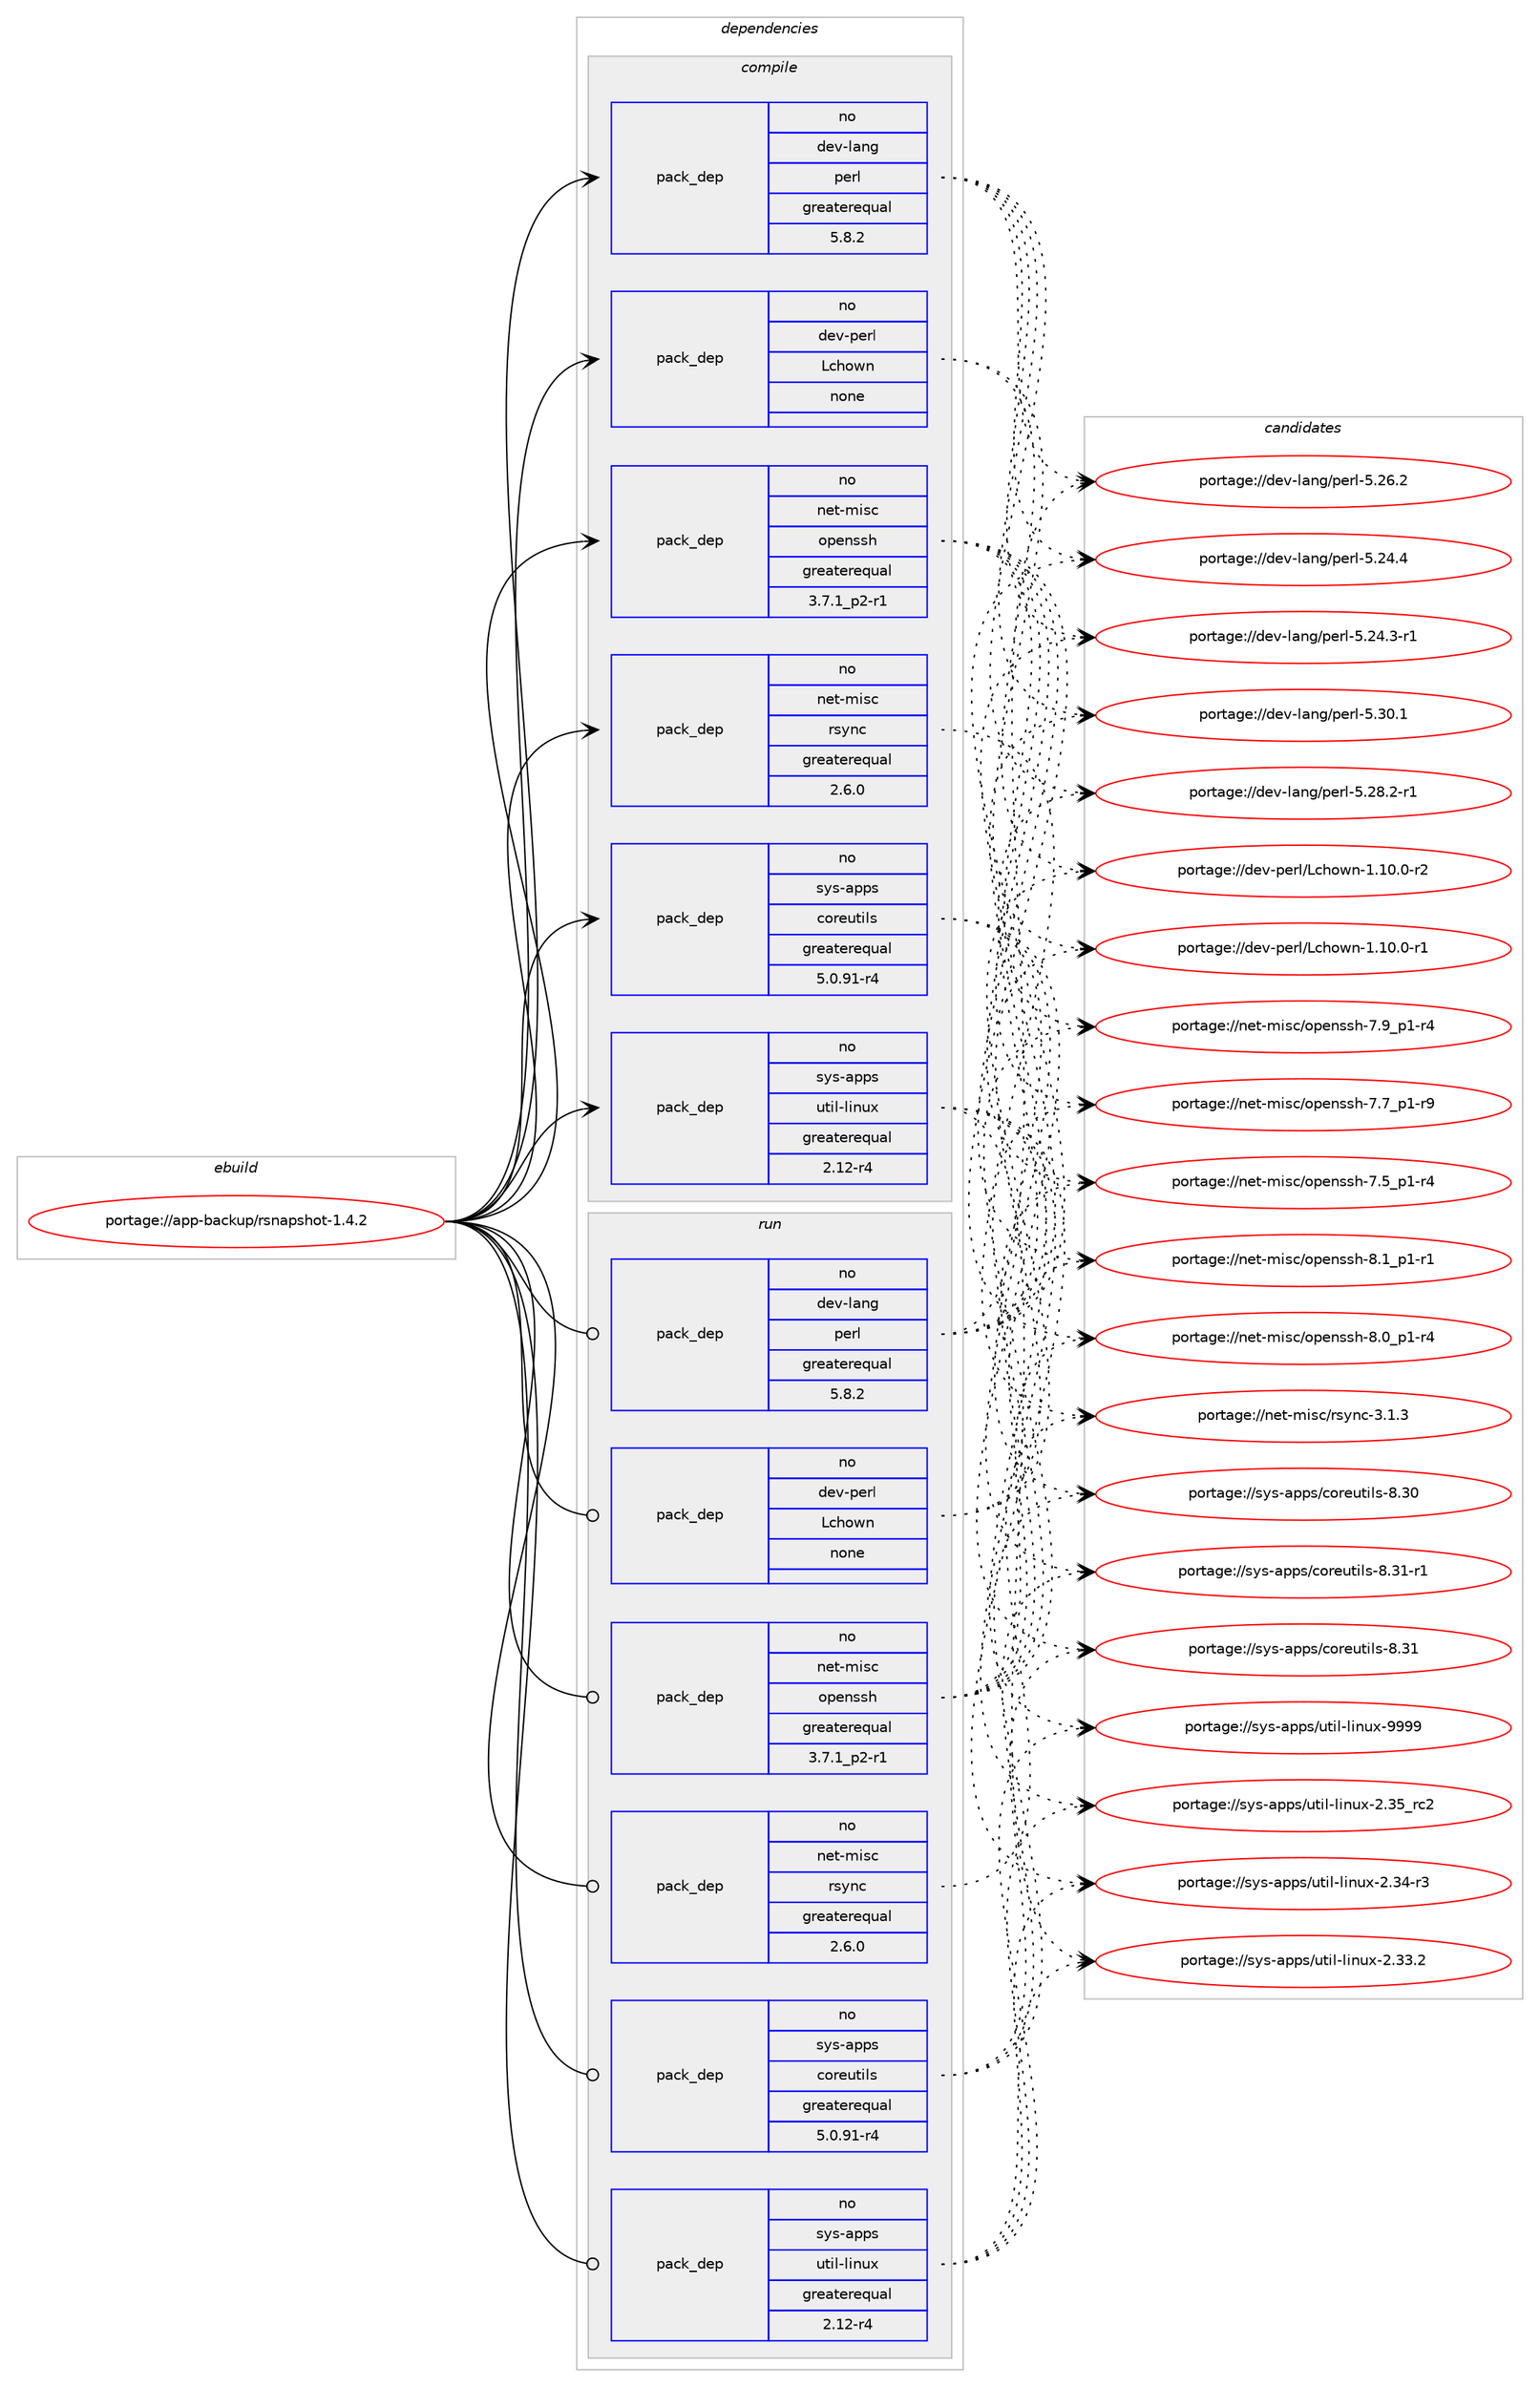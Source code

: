 digraph prolog {

# *************
# Graph options
# *************

newrank=true;
concentrate=true;
compound=true;
graph [rankdir=LR,fontname=Helvetica,fontsize=10,ranksep=1.5];#, ranksep=2.5, nodesep=0.2];
edge  [arrowhead=vee];
node  [fontname=Helvetica,fontsize=10];

# **********
# The ebuild
# **********

subgraph cluster_leftcol {
color=gray;
rank=same;
label=<<i>ebuild</i>>;
id [label="portage://app-backup/rsnapshot-1.4.2", color=red, width=4, href="../app-backup/rsnapshot-1.4.2.svg"];
}

# ****************
# The dependencies
# ****************

subgraph cluster_midcol {
color=gray;
label=<<i>dependencies</i>>;
subgraph cluster_compile {
fillcolor="#eeeeee";
style=filled;
label=<<i>compile</i>>;
subgraph pack484711 {
dependency645304 [label=<<TABLE BORDER="0" CELLBORDER="1" CELLSPACING="0" CELLPADDING="4" WIDTH="220"><TR><TD ROWSPAN="6" CELLPADDING="30">pack_dep</TD></TR><TR><TD WIDTH="110">no</TD></TR><TR><TD>dev-lang</TD></TR><TR><TD>perl</TD></TR><TR><TD>greaterequal</TD></TR><TR><TD>5.8.2</TD></TR></TABLE>>, shape=none, color=blue];
}
id:e -> dependency645304:w [weight=20,style="solid",arrowhead="vee"];
subgraph pack484712 {
dependency645305 [label=<<TABLE BORDER="0" CELLBORDER="1" CELLSPACING="0" CELLPADDING="4" WIDTH="220"><TR><TD ROWSPAN="6" CELLPADDING="30">pack_dep</TD></TR><TR><TD WIDTH="110">no</TD></TR><TR><TD>dev-perl</TD></TR><TR><TD>Lchown</TD></TR><TR><TD>none</TD></TR><TR><TD></TD></TR></TABLE>>, shape=none, color=blue];
}
id:e -> dependency645305:w [weight=20,style="solid",arrowhead="vee"];
subgraph pack484713 {
dependency645306 [label=<<TABLE BORDER="0" CELLBORDER="1" CELLSPACING="0" CELLPADDING="4" WIDTH="220"><TR><TD ROWSPAN="6" CELLPADDING="30">pack_dep</TD></TR><TR><TD WIDTH="110">no</TD></TR><TR><TD>net-misc</TD></TR><TR><TD>openssh</TD></TR><TR><TD>greaterequal</TD></TR><TR><TD>3.7.1_p2-r1</TD></TR></TABLE>>, shape=none, color=blue];
}
id:e -> dependency645306:w [weight=20,style="solid",arrowhead="vee"];
subgraph pack484714 {
dependency645307 [label=<<TABLE BORDER="0" CELLBORDER="1" CELLSPACING="0" CELLPADDING="4" WIDTH="220"><TR><TD ROWSPAN="6" CELLPADDING="30">pack_dep</TD></TR><TR><TD WIDTH="110">no</TD></TR><TR><TD>net-misc</TD></TR><TR><TD>rsync</TD></TR><TR><TD>greaterequal</TD></TR><TR><TD>2.6.0</TD></TR></TABLE>>, shape=none, color=blue];
}
id:e -> dependency645307:w [weight=20,style="solid",arrowhead="vee"];
subgraph pack484715 {
dependency645308 [label=<<TABLE BORDER="0" CELLBORDER="1" CELLSPACING="0" CELLPADDING="4" WIDTH="220"><TR><TD ROWSPAN="6" CELLPADDING="30">pack_dep</TD></TR><TR><TD WIDTH="110">no</TD></TR><TR><TD>sys-apps</TD></TR><TR><TD>coreutils</TD></TR><TR><TD>greaterequal</TD></TR><TR><TD>5.0.91-r4</TD></TR></TABLE>>, shape=none, color=blue];
}
id:e -> dependency645308:w [weight=20,style="solid",arrowhead="vee"];
subgraph pack484716 {
dependency645309 [label=<<TABLE BORDER="0" CELLBORDER="1" CELLSPACING="0" CELLPADDING="4" WIDTH="220"><TR><TD ROWSPAN="6" CELLPADDING="30">pack_dep</TD></TR><TR><TD WIDTH="110">no</TD></TR><TR><TD>sys-apps</TD></TR><TR><TD>util-linux</TD></TR><TR><TD>greaterequal</TD></TR><TR><TD>2.12-r4</TD></TR></TABLE>>, shape=none, color=blue];
}
id:e -> dependency645309:w [weight=20,style="solid",arrowhead="vee"];
}
subgraph cluster_compileandrun {
fillcolor="#eeeeee";
style=filled;
label=<<i>compile and run</i>>;
}
subgraph cluster_run {
fillcolor="#eeeeee";
style=filled;
label=<<i>run</i>>;
subgraph pack484717 {
dependency645310 [label=<<TABLE BORDER="0" CELLBORDER="1" CELLSPACING="0" CELLPADDING="4" WIDTH="220"><TR><TD ROWSPAN="6" CELLPADDING="30">pack_dep</TD></TR><TR><TD WIDTH="110">no</TD></TR><TR><TD>dev-lang</TD></TR><TR><TD>perl</TD></TR><TR><TD>greaterequal</TD></TR><TR><TD>5.8.2</TD></TR></TABLE>>, shape=none, color=blue];
}
id:e -> dependency645310:w [weight=20,style="solid",arrowhead="odot"];
subgraph pack484718 {
dependency645311 [label=<<TABLE BORDER="0" CELLBORDER="1" CELLSPACING="0" CELLPADDING="4" WIDTH="220"><TR><TD ROWSPAN="6" CELLPADDING="30">pack_dep</TD></TR><TR><TD WIDTH="110">no</TD></TR><TR><TD>dev-perl</TD></TR><TR><TD>Lchown</TD></TR><TR><TD>none</TD></TR><TR><TD></TD></TR></TABLE>>, shape=none, color=blue];
}
id:e -> dependency645311:w [weight=20,style="solid",arrowhead="odot"];
subgraph pack484719 {
dependency645312 [label=<<TABLE BORDER="0" CELLBORDER="1" CELLSPACING="0" CELLPADDING="4" WIDTH="220"><TR><TD ROWSPAN="6" CELLPADDING="30">pack_dep</TD></TR><TR><TD WIDTH="110">no</TD></TR><TR><TD>net-misc</TD></TR><TR><TD>openssh</TD></TR><TR><TD>greaterequal</TD></TR><TR><TD>3.7.1_p2-r1</TD></TR></TABLE>>, shape=none, color=blue];
}
id:e -> dependency645312:w [weight=20,style="solid",arrowhead="odot"];
subgraph pack484720 {
dependency645313 [label=<<TABLE BORDER="0" CELLBORDER="1" CELLSPACING="0" CELLPADDING="4" WIDTH="220"><TR><TD ROWSPAN="6" CELLPADDING="30">pack_dep</TD></TR><TR><TD WIDTH="110">no</TD></TR><TR><TD>net-misc</TD></TR><TR><TD>rsync</TD></TR><TR><TD>greaterequal</TD></TR><TR><TD>2.6.0</TD></TR></TABLE>>, shape=none, color=blue];
}
id:e -> dependency645313:w [weight=20,style="solid",arrowhead="odot"];
subgraph pack484721 {
dependency645314 [label=<<TABLE BORDER="0" CELLBORDER="1" CELLSPACING="0" CELLPADDING="4" WIDTH="220"><TR><TD ROWSPAN="6" CELLPADDING="30">pack_dep</TD></TR><TR><TD WIDTH="110">no</TD></TR><TR><TD>sys-apps</TD></TR><TR><TD>coreutils</TD></TR><TR><TD>greaterequal</TD></TR><TR><TD>5.0.91-r4</TD></TR></TABLE>>, shape=none, color=blue];
}
id:e -> dependency645314:w [weight=20,style="solid",arrowhead="odot"];
subgraph pack484722 {
dependency645315 [label=<<TABLE BORDER="0" CELLBORDER="1" CELLSPACING="0" CELLPADDING="4" WIDTH="220"><TR><TD ROWSPAN="6" CELLPADDING="30">pack_dep</TD></TR><TR><TD WIDTH="110">no</TD></TR><TR><TD>sys-apps</TD></TR><TR><TD>util-linux</TD></TR><TR><TD>greaterequal</TD></TR><TR><TD>2.12-r4</TD></TR></TABLE>>, shape=none, color=blue];
}
id:e -> dependency645315:w [weight=20,style="solid",arrowhead="odot"];
}
}

# **************
# The candidates
# **************

subgraph cluster_choices {
rank=same;
color=gray;
label=<<i>candidates</i>>;

subgraph choice484711 {
color=black;
nodesep=1;
choice10010111845108971101034711210111410845534651484649 [label="portage://dev-lang/perl-5.30.1", color=red, width=4,href="../dev-lang/perl-5.30.1.svg"];
choice100101118451089711010347112101114108455346505646504511449 [label="portage://dev-lang/perl-5.28.2-r1", color=red, width=4,href="../dev-lang/perl-5.28.2-r1.svg"];
choice10010111845108971101034711210111410845534650544650 [label="portage://dev-lang/perl-5.26.2", color=red, width=4,href="../dev-lang/perl-5.26.2.svg"];
choice10010111845108971101034711210111410845534650524652 [label="portage://dev-lang/perl-5.24.4", color=red, width=4,href="../dev-lang/perl-5.24.4.svg"];
choice100101118451089711010347112101114108455346505246514511449 [label="portage://dev-lang/perl-5.24.3-r1", color=red, width=4,href="../dev-lang/perl-5.24.3-r1.svg"];
dependency645304:e -> choice10010111845108971101034711210111410845534651484649:w [style=dotted,weight="100"];
dependency645304:e -> choice100101118451089711010347112101114108455346505646504511449:w [style=dotted,weight="100"];
dependency645304:e -> choice10010111845108971101034711210111410845534650544650:w [style=dotted,weight="100"];
dependency645304:e -> choice10010111845108971101034711210111410845534650524652:w [style=dotted,weight="100"];
dependency645304:e -> choice100101118451089711010347112101114108455346505246514511449:w [style=dotted,weight="100"];
}
subgraph choice484712 {
color=black;
nodesep=1;
choice10010111845112101114108477699104111119110454946494846484511450 [label="portage://dev-perl/Lchown-1.10.0-r2", color=red, width=4,href="../dev-perl/Lchown-1.10.0-r2.svg"];
choice10010111845112101114108477699104111119110454946494846484511449 [label="portage://dev-perl/Lchown-1.10.0-r1", color=red, width=4,href="../dev-perl/Lchown-1.10.0-r1.svg"];
dependency645305:e -> choice10010111845112101114108477699104111119110454946494846484511450:w [style=dotted,weight="100"];
dependency645305:e -> choice10010111845112101114108477699104111119110454946494846484511449:w [style=dotted,weight="100"];
}
subgraph choice484713 {
color=black;
nodesep=1;
choice1101011164510910511599471111121011101151151044556464995112494511449 [label="portage://net-misc/openssh-8.1_p1-r1", color=red, width=4,href="../net-misc/openssh-8.1_p1-r1.svg"];
choice1101011164510910511599471111121011101151151044556464895112494511452 [label="portage://net-misc/openssh-8.0_p1-r4", color=red, width=4,href="../net-misc/openssh-8.0_p1-r4.svg"];
choice1101011164510910511599471111121011101151151044555465795112494511452 [label="portage://net-misc/openssh-7.9_p1-r4", color=red, width=4,href="../net-misc/openssh-7.9_p1-r4.svg"];
choice1101011164510910511599471111121011101151151044555465595112494511457 [label="portage://net-misc/openssh-7.7_p1-r9", color=red, width=4,href="../net-misc/openssh-7.7_p1-r9.svg"];
choice1101011164510910511599471111121011101151151044555465395112494511452 [label="portage://net-misc/openssh-7.5_p1-r4", color=red, width=4,href="../net-misc/openssh-7.5_p1-r4.svg"];
dependency645306:e -> choice1101011164510910511599471111121011101151151044556464995112494511449:w [style=dotted,weight="100"];
dependency645306:e -> choice1101011164510910511599471111121011101151151044556464895112494511452:w [style=dotted,weight="100"];
dependency645306:e -> choice1101011164510910511599471111121011101151151044555465795112494511452:w [style=dotted,weight="100"];
dependency645306:e -> choice1101011164510910511599471111121011101151151044555465595112494511457:w [style=dotted,weight="100"];
dependency645306:e -> choice1101011164510910511599471111121011101151151044555465395112494511452:w [style=dotted,weight="100"];
}
subgraph choice484714 {
color=black;
nodesep=1;
choice11010111645109105115994711411512111099455146494651 [label="portage://net-misc/rsync-3.1.3", color=red, width=4,href="../net-misc/rsync-3.1.3.svg"];
dependency645307:e -> choice11010111645109105115994711411512111099455146494651:w [style=dotted,weight="100"];
}
subgraph choice484715 {
color=black;
nodesep=1;
choice1151211154597112112115479911111410111711610510811545564651494511449 [label="portage://sys-apps/coreutils-8.31-r1", color=red, width=4,href="../sys-apps/coreutils-8.31-r1.svg"];
choice115121115459711211211547991111141011171161051081154556465149 [label="portage://sys-apps/coreutils-8.31", color=red, width=4,href="../sys-apps/coreutils-8.31.svg"];
choice115121115459711211211547991111141011171161051081154556465148 [label="portage://sys-apps/coreutils-8.30", color=red, width=4,href="../sys-apps/coreutils-8.30.svg"];
dependency645308:e -> choice1151211154597112112115479911111410111711610510811545564651494511449:w [style=dotted,weight="100"];
dependency645308:e -> choice115121115459711211211547991111141011171161051081154556465149:w [style=dotted,weight="100"];
dependency645308:e -> choice115121115459711211211547991111141011171161051081154556465148:w [style=dotted,weight="100"];
}
subgraph choice484716 {
color=black;
nodesep=1;
choice115121115459711211211547117116105108451081051101171204557575757 [label="portage://sys-apps/util-linux-9999", color=red, width=4,href="../sys-apps/util-linux-9999.svg"];
choice115121115459711211211547117116105108451081051101171204550465153951149950 [label="portage://sys-apps/util-linux-2.35_rc2", color=red, width=4,href="../sys-apps/util-linux-2.35_rc2.svg"];
choice1151211154597112112115471171161051084510810511011712045504651524511451 [label="portage://sys-apps/util-linux-2.34-r3", color=red, width=4,href="../sys-apps/util-linux-2.34-r3.svg"];
choice1151211154597112112115471171161051084510810511011712045504651514650 [label="portage://sys-apps/util-linux-2.33.2", color=red, width=4,href="../sys-apps/util-linux-2.33.2.svg"];
dependency645309:e -> choice115121115459711211211547117116105108451081051101171204557575757:w [style=dotted,weight="100"];
dependency645309:e -> choice115121115459711211211547117116105108451081051101171204550465153951149950:w [style=dotted,weight="100"];
dependency645309:e -> choice1151211154597112112115471171161051084510810511011712045504651524511451:w [style=dotted,weight="100"];
dependency645309:e -> choice1151211154597112112115471171161051084510810511011712045504651514650:w [style=dotted,weight="100"];
}
subgraph choice484717 {
color=black;
nodesep=1;
choice10010111845108971101034711210111410845534651484649 [label="portage://dev-lang/perl-5.30.1", color=red, width=4,href="../dev-lang/perl-5.30.1.svg"];
choice100101118451089711010347112101114108455346505646504511449 [label="portage://dev-lang/perl-5.28.2-r1", color=red, width=4,href="../dev-lang/perl-5.28.2-r1.svg"];
choice10010111845108971101034711210111410845534650544650 [label="portage://dev-lang/perl-5.26.2", color=red, width=4,href="../dev-lang/perl-5.26.2.svg"];
choice10010111845108971101034711210111410845534650524652 [label="portage://dev-lang/perl-5.24.4", color=red, width=4,href="../dev-lang/perl-5.24.4.svg"];
choice100101118451089711010347112101114108455346505246514511449 [label="portage://dev-lang/perl-5.24.3-r1", color=red, width=4,href="../dev-lang/perl-5.24.3-r1.svg"];
dependency645310:e -> choice10010111845108971101034711210111410845534651484649:w [style=dotted,weight="100"];
dependency645310:e -> choice100101118451089711010347112101114108455346505646504511449:w [style=dotted,weight="100"];
dependency645310:e -> choice10010111845108971101034711210111410845534650544650:w [style=dotted,weight="100"];
dependency645310:e -> choice10010111845108971101034711210111410845534650524652:w [style=dotted,weight="100"];
dependency645310:e -> choice100101118451089711010347112101114108455346505246514511449:w [style=dotted,weight="100"];
}
subgraph choice484718 {
color=black;
nodesep=1;
choice10010111845112101114108477699104111119110454946494846484511450 [label="portage://dev-perl/Lchown-1.10.0-r2", color=red, width=4,href="../dev-perl/Lchown-1.10.0-r2.svg"];
choice10010111845112101114108477699104111119110454946494846484511449 [label="portage://dev-perl/Lchown-1.10.0-r1", color=red, width=4,href="../dev-perl/Lchown-1.10.0-r1.svg"];
dependency645311:e -> choice10010111845112101114108477699104111119110454946494846484511450:w [style=dotted,weight="100"];
dependency645311:e -> choice10010111845112101114108477699104111119110454946494846484511449:w [style=dotted,weight="100"];
}
subgraph choice484719 {
color=black;
nodesep=1;
choice1101011164510910511599471111121011101151151044556464995112494511449 [label="portage://net-misc/openssh-8.1_p1-r1", color=red, width=4,href="../net-misc/openssh-8.1_p1-r1.svg"];
choice1101011164510910511599471111121011101151151044556464895112494511452 [label="portage://net-misc/openssh-8.0_p1-r4", color=red, width=4,href="../net-misc/openssh-8.0_p1-r4.svg"];
choice1101011164510910511599471111121011101151151044555465795112494511452 [label="portage://net-misc/openssh-7.9_p1-r4", color=red, width=4,href="../net-misc/openssh-7.9_p1-r4.svg"];
choice1101011164510910511599471111121011101151151044555465595112494511457 [label="portage://net-misc/openssh-7.7_p1-r9", color=red, width=4,href="../net-misc/openssh-7.7_p1-r9.svg"];
choice1101011164510910511599471111121011101151151044555465395112494511452 [label="portage://net-misc/openssh-7.5_p1-r4", color=red, width=4,href="../net-misc/openssh-7.5_p1-r4.svg"];
dependency645312:e -> choice1101011164510910511599471111121011101151151044556464995112494511449:w [style=dotted,weight="100"];
dependency645312:e -> choice1101011164510910511599471111121011101151151044556464895112494511452:w [style=dotted,weight="100"];
dependency645312:e -> choice1101011164510910511599471111121011101151151044555465795112494511452:w [style=dotted,weight="100"];
dependency645312:e -> choice1101011164510910511599471111121011101151151044555465595112494511457:w [style=dotted,weight="100"];
dependency645312:e -> choice1101011164510910511599471111121011101151151044555465395112494511452:w [style=dotted,weight="100"];
}
subgraph choice484720 {
color=black;
nodesep=1;
choice11010111645109105115994711411512111099455146494651 [label="portage://net-misc/rsync-3.1.3", color=red, width=4,href="../net-misc/rsync-3.1.3.svg"];
dependency645313:e -> choice11010111645109105115994711411512111099455146494651:w [style=dotted,weight="100"];
}
subgraph choice484721 {
color=black;
nodesep=1;
choice1151211154597112112115479911111410111711610510811545564651494511449 [label="portage://sys-apps/coreutils-8.31-r1", color=red, width=4,href="../sys-apps/coreutils-8.31-r1.svg"];
choice115121115459711211211547991111141011171161051081154556465149 [label="portage://sys-apps/coreutils-8.31", color=red, width=4,href="../sys-apps/coreutils-8.31.svg"];
choice115121115459711211211547991111141011171161051081154556465148 [label="portage://sys-apps/coreutils-8.30", color=red, width=4,href="../sys-apps/coreutils-8.30.svg"];
dependency645314:e -> choice1151211154597112112115479911111410111711610510811545564651494511449:w [style=dotted,weight="100"];
dependency645314:e -> choice115121115459711211211547991111141011171161051081154556465149:w [style=dotted,weight="100"];
dependency645314:e -> choice115121115459711211211547991111141011171161051081154556465148:w [style=dotted,weight="100"];
}
subgraph choice484722 {
color=black;
nodesep=1;
choice115121115459711211211547117116105108451081051101171204557575757 [label="portage://sys-apps/util-linux-9999", color=red, width=4,href="../sys-apps/util-linux-9999.svg"];
choice115121115459711211211547117116105108451081051101171204550465153951149950 [label="portage://sys-apps/util-linux-2.35_rc2", color=red, width=4,href="../sys-apps/util-linux-2.35_rc2.svg"];
choice1151211154597112112115471171161051084510810511011712045504651524511451 [label="portage://sys-apps/util-linux-2.34-r3", color=red, width=4,href="../sys-apps/util-linux-2.34-r3.svg"];
choice1151211154597112112115471171161051084510810511011712045504651514650 [label="portage://sys-apps/util-linux-2.33.2", color=red, width=4,href="../sys-apps/util-linux-2.33.2.svg"];
dependency645315:e -> choice115121115459711211211547117116105108451081051101171204557575757:w [style=dotted,weight="100"];
dependency645315:e -> choice115121115459711211211547117116105108451081051101171204550465153951149950:w [style=dotted,weight="100"];
dependency645315:e -> choice1151211154597112112115471171161051084510810511011712045504651524511451:w [style=dotted,weight="100"];
dependency645315:e -> choice1151211154597112112115471171161051084510810511011712045504651514650:w [style=dotted,weight="100"];
}
}

}
